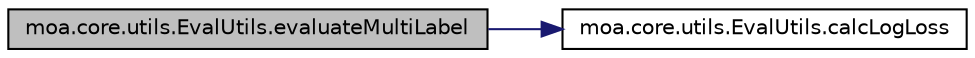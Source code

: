 digraph G
{
  edge [fontname="Helvetica",fontsize="10",labelfontname="Helvetica",labelfontsize="10"];
  node [fontname="Helvetica",fontsize="10",shape=record];
  rankdir=LR;
  Node1 [label="moa.core.utils.EvalUtils.evaluateMultiLabel",height=0.2,width=0.4,color="black", fillcolor="grey75", style="filled" fontcolor="black"];
  Node1 -> Node2 [color="midnightblue",fontsize="10",style="solid",fontname="Helvetica"];
  Node2 [label="moa.core.utils.EvalUtils.calcLogLoss",height=0.2,width=0.4,color="black", fillcolor="white", style="filled",URL="$classmoa_1_1core_1_1utils_1_1EvalUtils.html#a182ee3db6f8ad7d312070ec0ff039f72",tooltip="Calculate Log Loss."];
}

